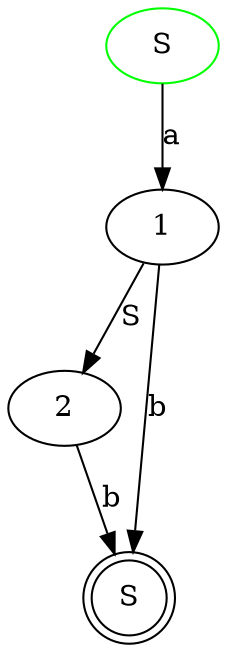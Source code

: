 digraph g {
0[label="S", color="green"];
1;
2;
3[label="S",shape="doublecircle"];

0 -> 1 [label = "a"];
1 -> 2 [label = "S"];
2 -> 3 [label = "b"];
1 -> 3 [label = "b"];
}